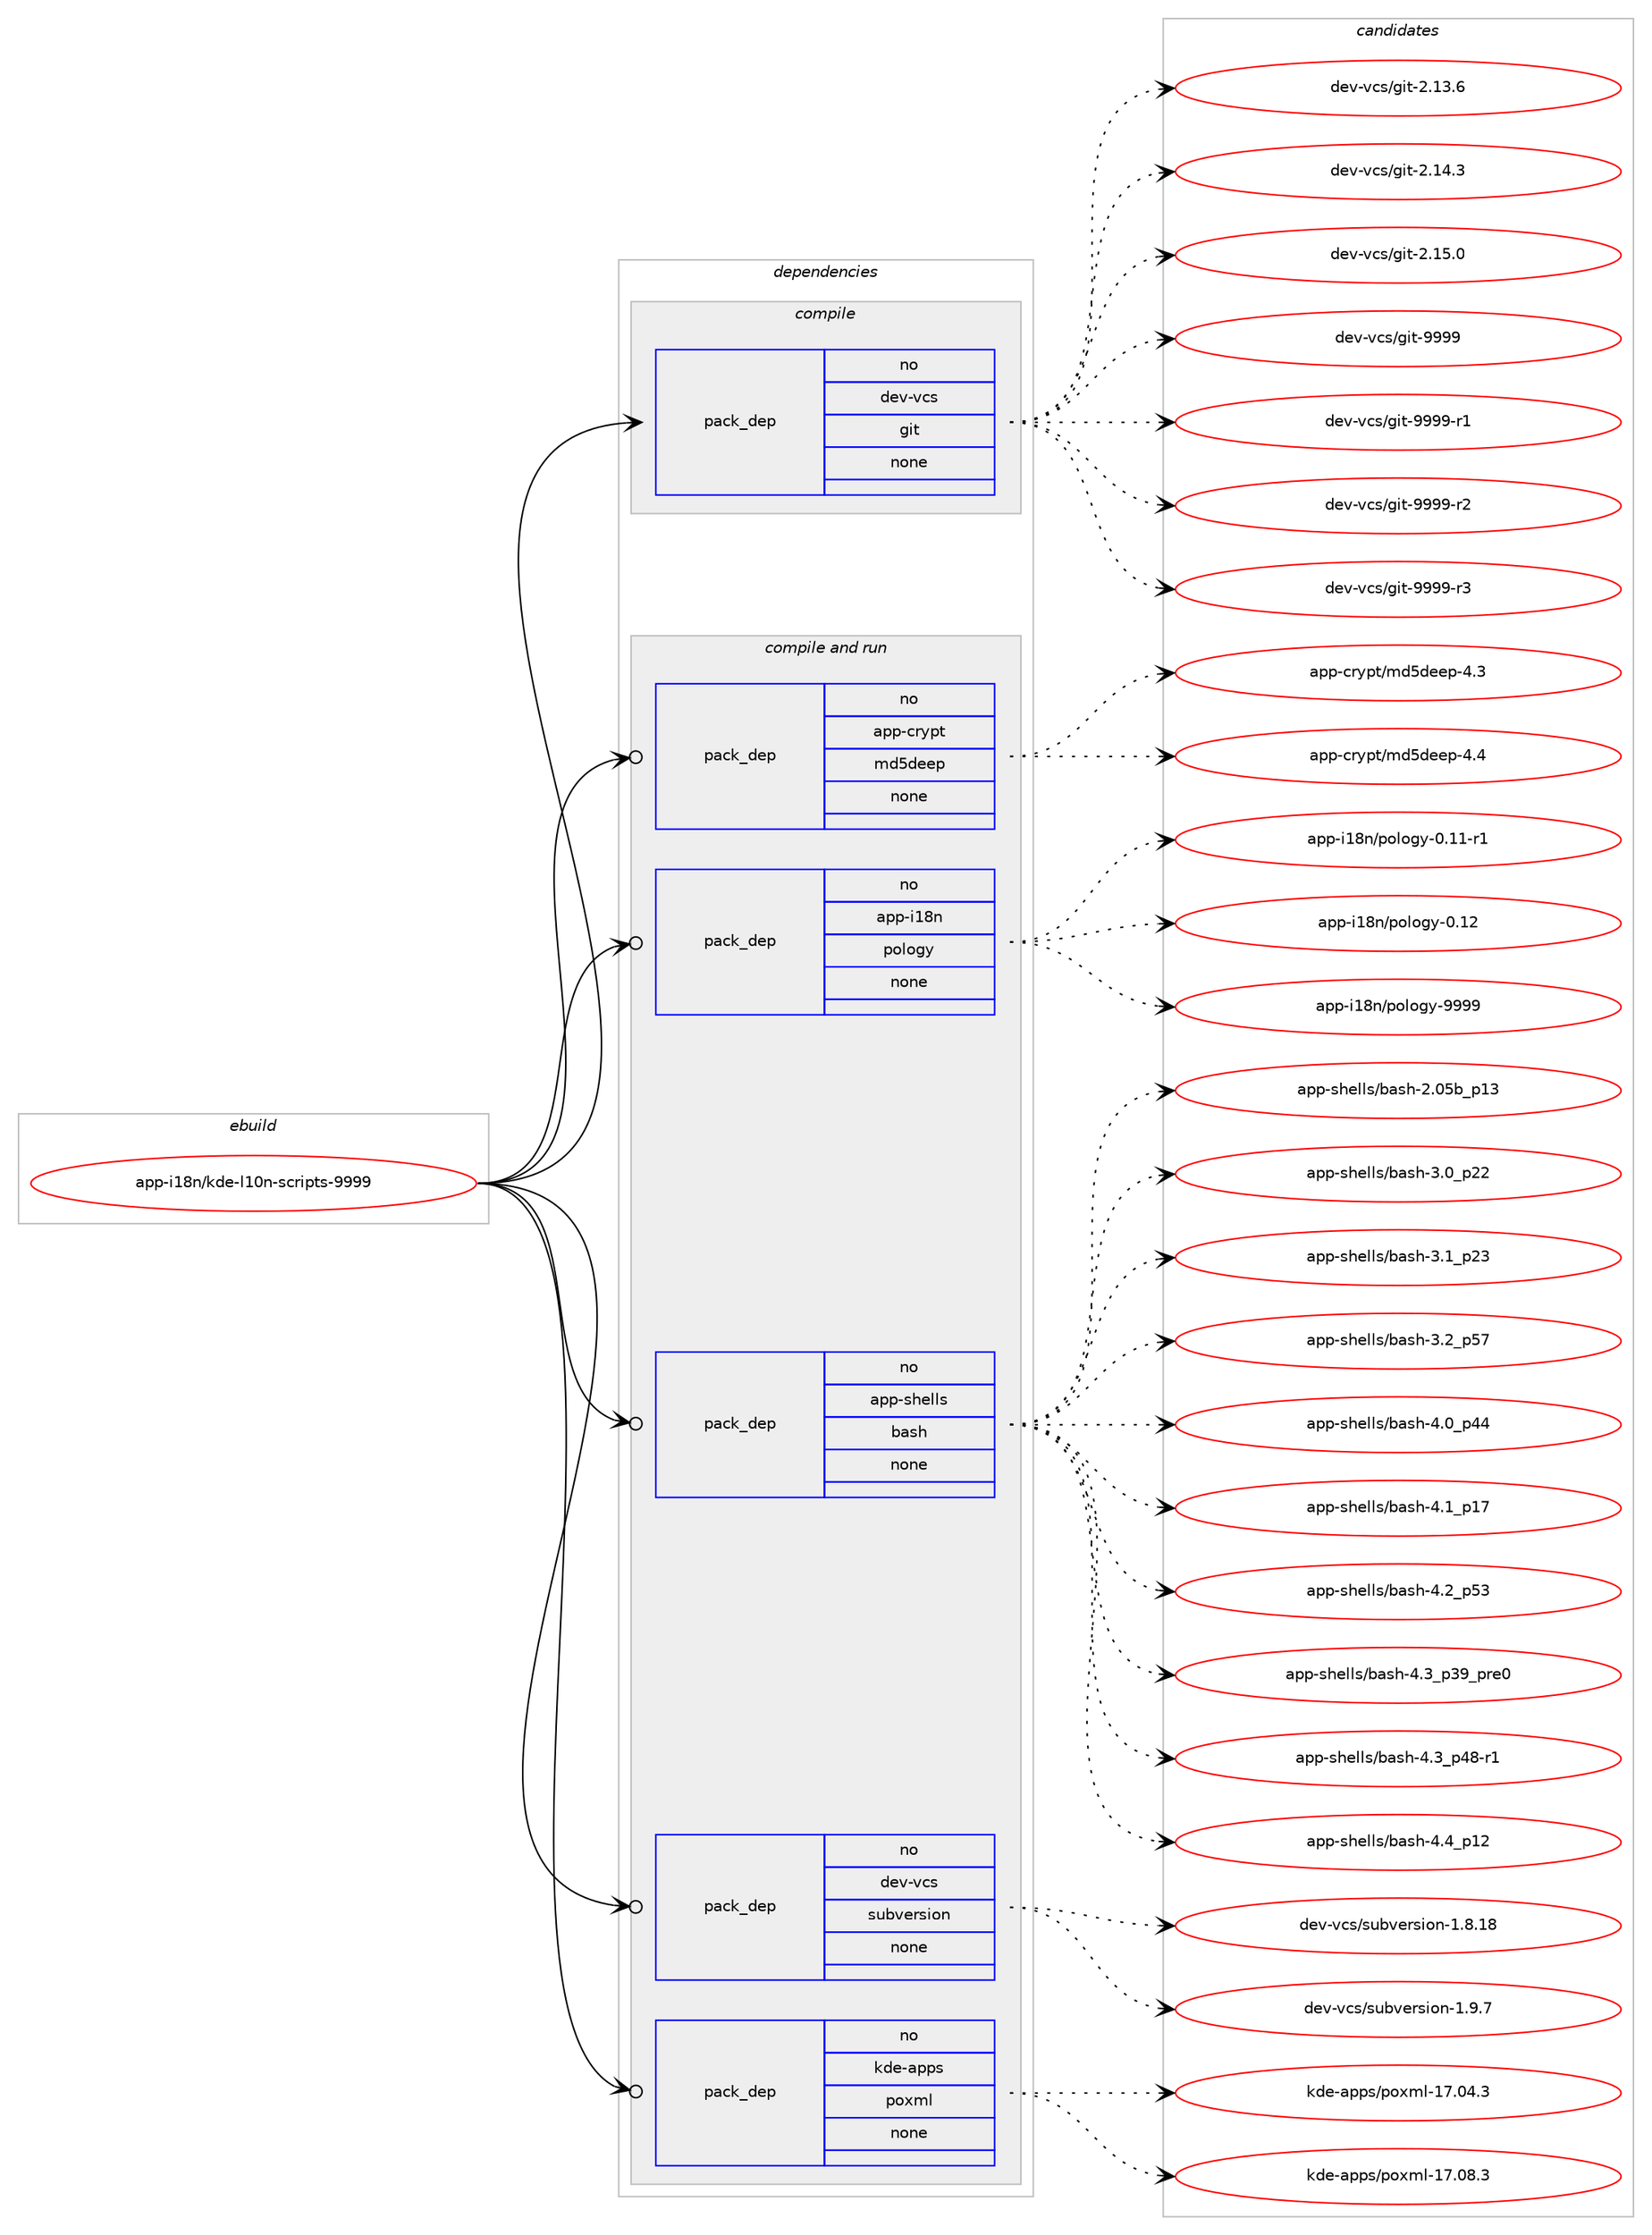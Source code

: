 digraph prolog {

# *************
# Graph options
# *************

newrank=true;
concentrate=true;
compound=true;
graph [rankdir=LR,fontname=Helvetica,fontsize=10,ranksep=1.5];#, ranksep=2.5, nodesep=0.2];
edge  [arrowhead=vee];
node  [fontname=Helvetica,fontsize=10];

# **********
# The ebuild
# **********

subgraph cluster_leftcol {
color=gray;
rank=same;
label=<<i>ebuild</i>>;
id [label="app-i18n/kde-l10n-scripts-9999", color=red, width=4, href="../app-i18n/kde-l10n-scripts-9999.svg"];
}

# ****************
# The dependencies
# ****************

subgraph cluster_midcol {
color=gray;
label=<<i>dependencies</i>>;
subgraph cluster_compile {
fillcolor="#eeeeee";
style=filled;
label=<<i>compile</i>>;
subgraph pack30503 {
dependency43045 [label=<<TABLE BORDER="0" CELLBORDER="1" CELLSPACING="0" CELLPADDING="4" WIDTH="220"><TR><TD ROWSPAN="6" CELLPADDING="30">pack_dep</TD></TR><TR><TD WIDTH="110">no</TD></TR><TR><TD>dev-vcs</TD></TR><TR><TD>git</TD></TR><TR><TD>none</TD></TR><TR><TD></TD></TR></TABLE>>, shape=none, color=blue];
}
id:e -> dependency43045:w [weight=20,style="solid",arrowhead="vee"];
}
subgraph cluster_compileandrun {
fillcolor="#eeeeee";
style=filled;
label=<<i>compile and run</i>>;
subgraph pack30504 {
dependency43046 [label=<<TABLE BORDER="0" CELLBORDER="1" CELLSPACING="0" CELLPADDING="4" WIDTH="220"><TR><TD ROWSPAN="6" CELLPADDING="30">pack_dep</TD></TR><TR><TD WIDTH="110">no</TD></TR><TR><TD>app-crypt</TD></TR><TR><TD>md5deep</TD></TR><TR><TD>none</TD></TR><TR><TD></TD></TR></TABLE>>, shape=none, color=blue];
}
id:e -> dependency43046:w [weight=20,style="solid",arrowhead="odotvee"];
subgraph pack30505 {
dependency43047 [label=<<TABLE BORDER="0" CELLBORDER="1" CELLSPACING="0" CELLPADDING="4" WIDTH="220"><TR><TD ROWSPAN="6" CELLPADDING="30">pack_dep</TD></TR><TR><TD WIDTH="110">no</TD></TR><TR><TD>app-i18n</TD></TR><TR><TD>pology</TD></TR><TR><TD>none</TD></TR><TR><TD></TD></TR></TABLE>>, shape=none, color=blue];
}
id:e -> dependency43047:w [weight=20,style="solid",arrowhead="odotvee"];
subgraph pack30506 {
dependency43048 [label=<<TABLE BORDER="0" CELLBORDER="1" CELLSPACING="0" CELLPADDING="4" WIDTH="220"><TR><TD ROWSPAN="6" CELLPADDING="30">pack_dep</TD></TR><TR><TD WIDTH="110">no</TD></TR><TR><TD>app-shells</TD></TR><TR><TD>bash</TD></TR><TR><TD>none</TD></TR><TR><TD></TD></TR></TABLE>>, shape=none, color=blue];
}
id:e -> dependency43048:w [weight=20,style="solid",arrowhead="odotvee"];
subgraph pack30507 {
dependency43049 [label=<<TABLE BORDER="0" CELLBORDER="1" CELLSPACING="0" CELLPADDING="4" WIDTH="220"><TR><TD ROWSPAN="6" CELLPADDING="30">pack_dep</TD></TR><TR><TD WIDTH="110">no</TD></TR><TR><TD>dev-vcs</TD></TR><TR><TD>subversion</TD></TR><TR><TD>none</TD></TR><TR><TD></TD></TR></TABLE>>, shape=none, color=blue];
}
id:e -> dependency43049:w [weight=20,style="solid",arrowhead="odotvee"];
subgraph pack30508 {
dependency43050 [label=<<TABLE BORDER="0" CELLBORDER="1" CELLSPACING="0" CELLPADDING="4" WIDTH="220"><TR><TD ROWSPAN="6" CELLPADDING="30">pack_dep</TD></TR><TR><TD WIDTH="110">no</TD></TR><TR><TD>kde-apps</TD></TR><TR><TD>poxml</TD></TR><TR><TD>none</TD></TR><TR><TD></TD></TR></TABLE>>, shape=none, color=blue];
}
id:e -> dependency43050:w [weight=20,style="solid",arrowhead="odotvee"];
}
subgraph cluster_run {
fillcolor="#eeeeee";
style=filled;
label=<<i>run</i>>;
}
}

# **************
# The candidates
# **************

subgraph cluster_choices {
rank=same;
color=gray;
label=<<i>candidates</i>>;

subgraph choice30503 {
color=black;
nodesep=1;
choice10010111845118991154710310511645504649514654 [label="dev-vcs/git-2.13.6", color=red, width=4,href="../dev-vcs/git-2.13.6.svg"];
choice10010111845118991154710310511645504649524651 [label="dev-vcs/git-2.14.3", color=red, width=4,href="../dev-vcs/git-2.14.3.svg"];
choice10010111845118991154710310511645504649534648 [label="dev-vcs/git-2.15.0", color=red, width=4,href="../dev-vcs/git-2.15.0.svg"];
choice1001011184511899115471031051164557575757 [label="dev-vcs/git-9999", color=red, width=4,href="../dev-vcs/git-9999.svg"];
choice10010111845118991154710310511645575757574511449 [label="dev-vcs/git-9999-r1", color=red, width=4,href="../dev-vcs/git-9999-r1.svg"];
choice10010111845118991154710310511645575757574511450 [label="dev-vcs/git-9999-r2", color=red, width=4,href="../dev-vcs/git-9999-r2.svg"];
choice10010111845118991154710310511645575757574511451 [label="dev-vcs/git-9999-r3", color=red, width=4,href="../dev-vcs/git-9999-r3.svg"];
dependency43045:e -> choice10010111845118991154710310511645504649514654:w [style=dotted,weight="100"];
dependency43045:e -> choice10010111845118991154710310511645504649524651:w [style=dotted,weight="100"];
dependency43045:e -> choice10010111845118991154710310511645504649534648:w [style=dotted,weight="100"];
dependency43045:e -> choice1001011184511899115471031051164557575757:w [style=dotted,weight="100"];
dependency43045:e -> choice10010111845118991154710310511645575757574511449:w [style=dotted,weight="100"];
dependency43045:e -> choice10010111845118991154710310511645575757574511450:w [style=dotted,weight="100"];
dependency43045:e -> choice10010111845118991154710310511645575757574511451:w [style=dotted,weight="100"];
}
subgraph choice30504 {
color=black;
nodesep=1;
choice971121124599114121112116471091005310010110111245524651 [label="app-crypt/md5deep-4.3", color=red, width=4,href="../app-crypt/md5deep-4.3.svg"];
choice971121124599114121112116471091005310010110111245524652 [label="app-crypt/md5deep-4.4", color=red, width=4,href="../app-crypt/md5deep-4.4.svg"];
dependency43046:e -> choice971121124599114121112116471091005310010110111245524651:w [style=dotted,weight="100"];
dependency43046:e -> choice971121124599114121112116471091005310010110111245524652:w [style=dotted,weight="100"];
}
subgraph choice30505 {
color=black;
nodesep=1;
choice971121124510549561104711211110811110312145484649494511449 [label="app-i18n/pology-0.11-r1", color=red, width=4,href="../app-i18n/pology-0.11-r1.svg"];
choice97112112451054956110471121111081111031214548464950 [label="app-i18n/pology-0.12", color=red, width=4,href="../app-i18n/pology-0.12.svg"];
choice97112112451054956110471121111081111031214557575757 [label="app-i18n/pology-9999", color=red, width=4,href="../app-i18n/pology-9999.svg"];
dependency43047:e -> choice971121124510549561104711211110811110312145484649494511449:w [style=dotted,weight="100"];
dependency43047:e -> choice97112112451054956110471121111081111031214548464950:w [style=dotted,weight="100"];
dependency43047:e -> choice97112112451054956110471121111081111031214557575757:w [style=dotted,weight="100"];
}
subgraph choice30506 {
color=black;
nodesep=1;
choice9711211245115104101108108115479897115104455046485398951124951 [label="app-shells/bash-2.05b_p13", color=red, width=4,href="../app-shells/bash-2.05b_p13.svg"];
choice971121124511510410110810811547989711510445514648951125050 [label="app-shells/bash-3.0_p22", color=red, width=4,href="../app-shells/bash-3.0_p22.svg"];
choice971121124511510410110810811547989711510445514649951125051 [label="app-shells/bash-3.1_p23", color=red, width=4,href="../app-shells/bash-3.1_p23.svg"];
choice971121124511510410110810811547989711510445514650951125355 [label="app-shells/bash-3.2_p57", color=red, width=4,href="../app-shells/bash-3.2_p57.svg"];
choice971121124511510410110810811547989711510445524648951125252 [label="app-shells/bash-4.0_p44", color=red, width=4,href="../app-shells/bash-4.0_p44.svg"];
choice971121124511510410110810811547989711510445524649951124955 [label="app-shells/bash-4.1_p17", color=red, width=4,href="../app-shells/bash-4.1_p17.svg"];
choice971121124511510410110810811547989711510445524650951125351 [label="app-shells/bash-4.2_p53", color=red, width=4,href="../app-shells/bash-4.2_p53.svg"];
choice9711211245115104101108108115479897115104455246519511251579511211410148 [label="app-shells/bash-4.3_p39_pre0", color=red, width=4,href="../app-shells/bash-4.3_p39_pre0.svg"];
choice9711211245115104101108108115479897115104455246519511252564511449 [label="app-shells/bash-4.3_p48-r1", color=red, width=4,href="../app-shells/bash-4.3_p48-r1.svg"];
choice971121124511510410110810811547989711510445524652951124950 [label="app-shells/bash-4.4_p12", color=red, width=4,href="../app-shells/bash-4.4_p12.svg"];
dependency43048:e -> choice9711211245115104101108108115479897115104455046485398951124951:w [style=dotted,weight="100"];
dependency43048:e -> choice971121124511510410110810811547989711510445514648951125050:w [style=dotted,weight="100"];
dependency43048:e -> choice971121124511510410110810811547989711510445514649951125051:w [style=dotted,weight="100"];
dependency43048:e -> choice971121124511510410110810811547989711510445514650951125355:w [style=dotted,weight="100"];
dependency43048:e -> choice971121124511510410110810811547989711510445524648951125252:w [style=dotted,weight="100"];
dependency43048:e -> choice971121124511510410110810811547989711510445524649951124955:w [style=dotted,weight="100"];
dependency43048:e -> choice971121124511510410110810811547989711510445524650951125351:w [style=dotted,weight="100"];
dependency43048:e -> choice9711211245115104101108108115479897115104455246519511251579511211410148:w [style=dotted,weight="100"];
dependency43048:e -> choice9711211245115104101108108115479897115104455246519511252564511449:w [style=dotted,weight="100"];
dependency43048:e -> choice971121124511510410110810811547989711510445524652951124950:w [style=dotted,weight="100"];
}
subgraph choice30507 {
color=black;
nodesep=1;
choice1001011184511899115471151179811810111411510511111045494656464956 [label="dev-vcs/subversion-1.8.18", color=red, width=4,href="../dev-vcs/subversion-1.8.18.svg"];
choice10010111845118991154711511798118101114115105111110454946574655 [label="dev-vcs/subversion-1.9.7", color=red, width=4,href="../dev-vcs/subversion-1.9.7.svg"];
dependency43049:e -> choice1001011184511899115471151179811810111411510511111045494656464956:w [style=dotted,weight="100"];
dependency43049:e -> choice10010111845118991154711511798118101114115105111110454946574655:w [style=dotted,weight="100"];
}
subgraph choice30508 {
color=black;
nodesep=1;
choice1071001014597112112115471121111201091084549554648524651 [label="kde-apps/poxml-17.04.3", color=red, width=4,href="../kde-apps/poxml-17.04.3.svg"];
choice1071001014597112112115471121111201091084549554648564651 [label="kde-apps/poxml-17.08.3", color=red, width=4,href="../kde-apps/poxml-17.08.3.svg"];
dependency43050:e -> choice1071001014597112112115471121111201091084549554648524651:w [style=dotted,weight="100"];
dependency43050:e -> choice1071001014597112112115471121111201091084549554648564651:w [style=dotted,weight="100"];
}
}

}
